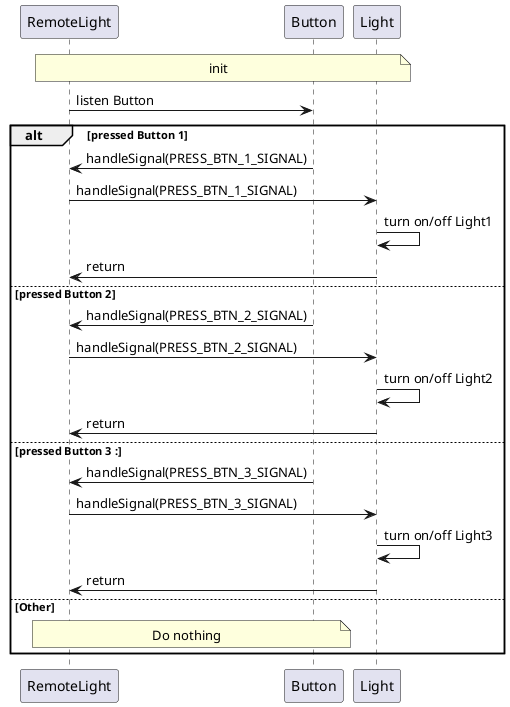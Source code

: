 @startuml
participant RemoteLight
participant Button
participant Light

note over RemoteLight, Light: init

RemoteLight -> Button: listen Button

alt pressed Button 1
    Button -> RemoteLight : handleSignal(PRESS_BTN_1_SIGNAL)
    RemoteLight -> Light : handleSignal(PRESS_BTN_1_SIGNAL)
    Light -> Light : turn on/off Light1
    Light -> RemoteLight : return
else pressed Button 2
    Button -> RemoteLight : handleSignal(PRESS_BTN_2_SIGNAL)
    RemoteLight -> Light : handleSignal(PRESS_BTN_2_SIGNAL)
    Light -> Light : turn on/off Light2
    Light -> RemoteLight : return
else pressed Button 3 :
    Button -> RemoteLight : handleSignal(PRESS_BTN_3_SIGNAL)
    RemoteLight -> Light : handleSignal(PRESS_BTN_3_SIGNAL)
    Light -> Light : turn on/off Light3
    Light -> RemoteLight : return
else Other
    note over RemoteLight, Button: Do nothing
end

@enduml